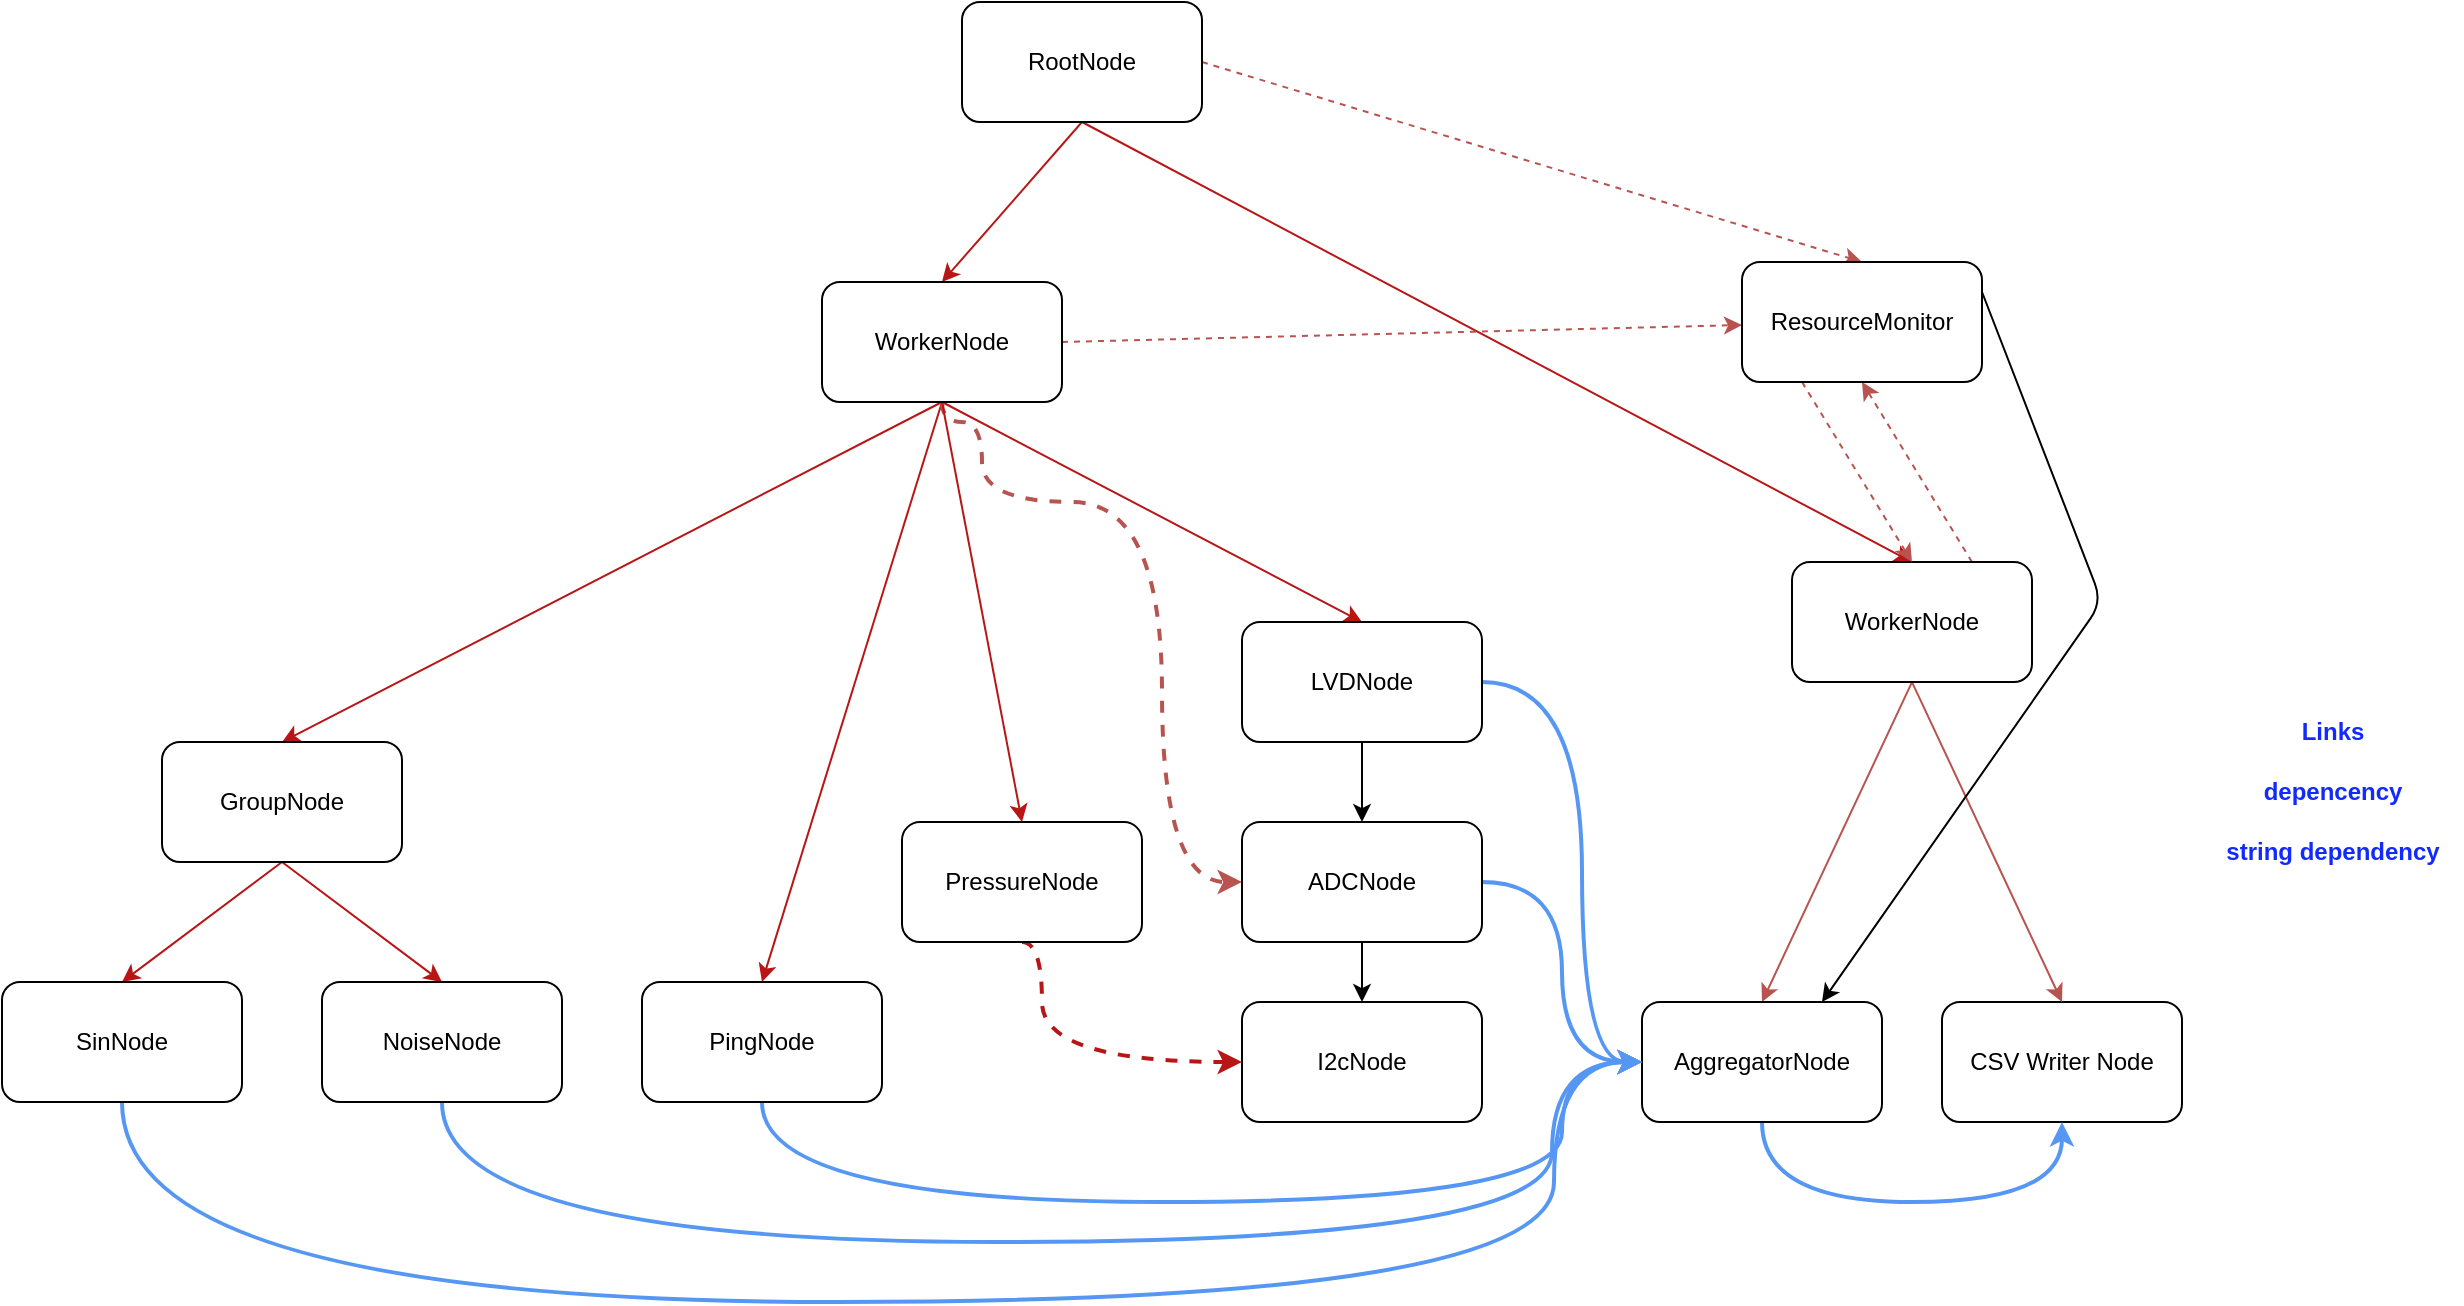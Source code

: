 <mxfile>
    <diagram id="gukxRdKKVehaGWUR0sX8" name="Page-1">
        <mxGraphModel dx="2457" dy="780" grid="1" gridSize="10" guides="1" tooltips="1" connect="1" arrows="1" fold="1" page="1" pageScale="1" pageWidth="850" pageHeight="1100" math="0" shadow="0">
            <root>
                <mxCell id="0"/>
                <mxCell id="1" parent="0"/>
                <mxCell id="20" style="edgeStyle=none;html=1;exitX=0.5;exitY=1;exitDx=0;exitDy=0;entryX=0.5;entryY=0;entryDx=0;entryDy=0;fillColor=#f8cecc;strokeColor=#B81616;" parent="1" source="2" target="3" edge="1">
                    <mxGeometry relative="1" as="geometry"/>
                </mxCell>
                <mxCell id="21" style="edgeStyle=none;html=1;exitX=0.5;exitY=1;exitDx=0;exitDy=0;entryX=0.5;entryY=0;entryDx=0;entryDy=0;fillColor=#f8cecc;strokeColor=#B81616;" parent="1" source="2" target="9" edge="1">
                    <mxGeometry relative="1" as="geometry"/>
                </mxCell>
                <mxCell id="64" style="edgeStyle=none;html=1;exitX=1;exitY=0.5;exitDx=0;exitDy=0;entryX=0.5;entryY=0;entryDx=0;entryDy=0;dashed=1;fillColor=#f8cecc;strokeColor=#b85450;" edge="1" parent="1" source="2" target="57">
                    <mxGeometry relative="1" as="geometry"/>
                </mxCell>
                <mxCell id="2" value="RootNode" style="rounded=1;whiteSpace=wrap;html=1;" parent="1" vertex="1">
                    <mxGeometry x="440" width="120" height="60" as="geometry"/>
                </mxCell>
                <mxCell id="13" style="edgeStyle=none;html=1;exitX=0.5;exitY=1;exitDx=0;exitDy=0;entryX=0.5;entryY=0;entryDx=0;entryDy=0;fillColor=#f8cecc;strokeColor=#B81616;" parent="1" source="3" target="4" edge="1">
                    <mxGeometry relative="1" as="geometry"/>
                </mxCell>
                <mxCell id="19" style="edgeStyle=none;html=1;exitX=0.5;exitY=1;exitDx=0;exitDy=0;entryX=0.5;entryY=0;entryDx=0;entryDy=0;fillColor=#f8cecc;strokeColor=#B81616;" parent="1" source="3" target="18" edge="1">
                    <mxGeometry relative="1" as="geometry"/>
                </mxCell>
                <mxCell id="29" style="edgeStyle=none;html=1;exitX=0.5;exitY=1;exitDx=0;exitDy=0;entryX=0.5;entryY=0;entryDx=0;entryDy=0;fillColor=#f8cecc;strokeColor=#B81616;" parent="1" source="3" target="27" edge="1">
                    <mxGeometry relative="1" as="geometry"/>
                </mxCell>
                <mxCell id="44" style="edgeStyle=orthogonalEdgeStyle;curved=1;html=1;exitX=0.5;exitY=1;exitDx=0;exitDy=0;entryX=0;entryY=0.5;entryDx=0;entryDy=0;strokeColor=#b85450;strokeWidth=2;fontColor=#122AFF;fillColor=#f8cecc;dashed=1;" parent="1" source="3" target="24" edge="1">
                    <mxGeometry relative="1" as="geometry">
                        <Array as="points">
                            <mxPoint x="430" y="210"/>
                            <mxPoint x="450" y="210"/>
                            <mxPoint x="450" y="250"/>
                            <mxPoint x="540" y="250"/>
                            <mxPoint x="540" y="440"/>
                        </Array>
                    </mxGeometry>
                </mxCell>
                <mxCell id="49" style="edgeStyle=none;shape=connector;rounded=1;html=1;exitX=0.5;exitY=1;exitDx=0;exitDy=0;entryX=0.5;entryY=0;entryDx=0;entryDy=0;labelBackgroundColor=default;strokeColor=#B81616;fontFamily=Helvetica;fontSize=11;fontColor=default;endArrow=classic;fillColor=#f8cecc;" parent="1" source="3" target="46" edge="1">
                    <mxGeometry relative="1" as="geometry"/>
                </mxCell>
                <mxCell id="60" style="edgeStyle=none;html=1;exitX=1;exitY=0.5;exitDx=0;exitDy=0;dashed=1;fillColor=#f8cecc;strokeColor=#b85450;" edge="1" parent="1" source="3" target="57">
                    <mxGeometry relative="1" as="geometry"/>
                </mxCell>
                <mxCell id="3" value="WorkerNode" style="rounded=1;whiteSpace=wrap;html=1;" parent="1" vertex="1">
                    <mxGeometry x="370" y="140" width="120" height="60" as="geometry"/>
                </mxCell>
                <mxCell id="14" style="edgeStyle=none;html=1;exitX=0.5;exitY=1;exitDx=0;exitDy=0;entryX=0.5;entryY=0;entryDx=0;entryDy=0;fillColor=#f8cecc;strokeColor=#B81616;" parent="1" source="4" target="5" edge="1">
                    <mxGeometry relative="1" as="geometry"/>
                </mxCell>
                <mxCell id="17" style="edgeStyle=none;html=1;exitX=0.5;exitY=1;exitDx=0;exitDy=0;entryX=0.5;entryY=0;entryDx=0;entryDy=0;fillColor=#f8cecc;strokeColor=#B81616;" parent="1" source="4" target="16" edge="1">
                    <mxGeometry relative="1" as="geometry"/>
                </mxCell>
                <mxCell id="4" value="GroupNode" style="rounded=1;whiteSpace=wrap;html=1;" parent="1" vertex="1">
                    <mxGeometry x="40" y="370" width="120" height="60" as="geometry"/>
                </mxCell>
                <mxCell id="31" style="edgeStyle=orthogonalEdgeStyle;curved=1;html=1;exitX=0.5;exitY=1;exitDx=0;exitDy=0;entryX=0;entryY=0.5;entryDx=0;entryDy=0;strokeColor=#5597F2;fillColor=#dae8fc;strokeWidth=2;" parent="1" source="5" target="10" edge="1">
                    <mxGeometry relative="1" as="geometry">
                        <Array as="points">
                            <mxPoint x="20" y="650"/>
                            <mxPoint x="736" y="650"/>
                            <mxPoint x="736" y="530"/>
                        </Array>
                    </mxGeometry>
                </mxCell>
                <mxCell id="5" value="SinNode" style="rounded=1;whiteSpace=wrap;html=1;" parent="1" vertex="1">
                    <mxGeometry x="-40" y="490" width="120" height="60" as="geometry"/>
                </mxCell>
                <mxCell id="6" value="CSV Writer Node" style="rounded=1;whiteSpace=wrap;html=1;" parent="1" vertex="1">
                    <mxGeometry x="930" y="500.03" width="120" height="60" as="geometry"/>
                </mxCell>
                <mxCell id="11" style="edgeStyle=none;html=1;exitX=0.5;exitY=1;exitDx=0;exitDy=0;entryX=0.5;entryY=0;entryDx=0;entryDy=0;fillColor=#f8cecc;strokeColor=#b85450;" parent="1" source="9" target="10" edge="1">
                    <mxGeometry relative="1" as="geometry"/>
                </mxCell>
                <mxCell id="12" style="edgeStyle=none;html=1;exitX=0.5;exitY=1;exitDx=0;exitDy=0;entryX=0.5;entryY=0;entryDx=0;entryDy=0;fillColor=#f8cecc;strokeColor=#b85450;" parent="1" source="9" target="6" edge="1">
                    <mxGeometry relative="1" as="geometry"/>
                </mxCell>
                <mxCell id="61" style="edgeStyle=none;html=1;exitX=0.75;exitY=0;exitDx=0;exitDy=0;entryX=0.5;entryY=1;entryDx=0;entryDy=0;dashed=1;fillColor=#f8cecc;strokeColor=#b85450;" edge="1" parent="1" source="9" target="57">
                    <mxGeometry relative="1" as="geometry"/>
                </mxCell>
                <mxCell id="9" value="WorkerNode" style="rounded=1;whiteSpace=wrap;html=1;" parent="1" vertex="1">
                    <mxGeometry x="855" y="280.03" width="120" height="60" as="geometry"/>
                </mxCell>
                <mxCell id="36" style="edgeStyle=orthogonalEdgeStyle;curved=1;html=1;exitX=0.5;exitY=1;exitDx=0;exitDy=0;entryX=0.5;entryY=1;entryDx=0;entryDy=0;strokeColor=#5597F2;fillColor=#dae8fc;strokeWidth=2;" parent="1" source="10" target="6" edge="1">
                    <mxGeometry relative="1" as="geometry">
                        <Array as="points">
                            <mxPoint x="840" y="600.03"/>
                            <mxPoint x="990" y="600.03"/>
                        </Array>
                    </mxGeometry>
                </mxCell>
                <mxCell id="10" value="AggregatorNode" style="rounded=1;whiteSpace=wrap;html=1;" parent="1" vertex="1">
                    <mxGeometry x="780" y="500.03" width="120" height="60" as="geometry"/>
                </mxCell>
                <mxCell id="33" style="edgeStyle=orthogonalEdgeStyle;curved=1;html=1;exitX=0.5;exitY=1;exitDx=0;exitDy=0;entryX=0;entryY=0.5;entryDx=0;entryDy=0;strokeColor=#5597F2;fillColor=#dae8fc;strokeWidth=2;" parent="1" source="16" target="10" edge="1">
                    <mxGeometry relative="1" as="geometry">
                        <Array as="points">
                            <mxPoint x="180" y="620"/>
                            <mxPoint x="735" y="620"/>
                            <mxPoint x="735" y="530"/>
                        </Array>
                    </mxGeometry>
                </mxCell>
                <mxCell id="16" value="NoiseNode" style="rounded=1;whiteSpace=wrap;html=1;" parent="1" vertex="1">
                    <mxGeometry x="120" y="490" width="120" height="60" as="geometry"/>
                </mxCell>
                <mxCell id="34" style="edgeStyle=orthogonalEdgeStyle;curved=1;html=1;exitX=0.5;exitY=1;exitDx=0;exitDy=0;strokeColor=#5597F2;fillColor=#dae8fc;strokeWidth=2;" parent="1" source="18" edge="1">
                    <mxGeometry relative="1" as="geometry">
                        <mxPoint x="780" y="530" as="targetPoint"/>
                        <Array as="points">
                            <mxPoint x="340" y="600"/>
                            <mxPoint x="740" y="600"/>
                            <mxPoint x="740" y="530"/>
                        </Array>
                    </mxGeometry>
                </mxCell>
                <mxCell id="18" value="PingNode" style="rounded=1;whiteSpace=wrap;html=1;" parent="1" vertex="1">
                    <mxGeometry x="280" y="490" width="120" height="60" as="geometry"/>
                </mxCell>
                <mxCell id="23" value="I2cNode" style="rounded=1;whiteSpace=wrap;html=1;" parent="1" vertex="1">
                    <mxGeometry x="580" y="500.03" width="120" height="60" as="geometry"/>
                </mxCell>
                <mxCell id="26" style="edgeStyle=none;html=1;exitX=0.5;exitY=1;exitDx=0;exitDy=0;entryX=0.5;entryY=0;entryDx=0;entryDy=0;" parent="1" source="24" target="23" edge="1">
                    <mxGeometry relative="1" as="geometry"/>
                </mxCell>
                <mxCell id="38" style="edgeStyle=orthogonalEdgeStyle;curved=1;html=1;exitX=1;exitY=0.5;exitDx=0;exitDy=0;entryX=0;entryY=0.5;entryDx=0;entryDy=0;strokeColor=#5597F2;strokeWidth=2;" parent="1" source="24" target="10" edge="1">
                    <mxGeometry relative="1" as="geometry"/>
                </mxCell>
                <mxCell id="24" value="ADCNode" style="rounded=1;whiteSpace=wrap;html=1;" parent="1" vertex="1">
                    <mxGeometry x="580" y="410.03" width="120" height="60" as="geometry"/>
                </mxCell>
                <mxCell id="28" style="edgeStyle=none;html=1;exitX=0.5;exitY=1;exitDx=0;exitDy=0;entryX=0.5;entryY=0;entryDx=0;entryDy=0;" parent="1" source="27" target="24" edge="1">
                    <mxGeometry relative="1" as="geometry"/>
                </mxCell>
                <mxCell id="39" style="edgeStyle=orthogonalEdgeStyle;curved=1;html=1;exitX=1;exitY=0.5;exitDx=0;exitDy=0;strokeColor=#5597F2;strokeWidth=2;entryX=0;entryY=0.5;entryDx=0;entryDy=0;" parent="1" source="27" target="10" edge="1">
                    <mxGeometry relative="1" as="geometry">
                        <mxPoint x="790" y="530" as="targetPoint"/>
                        <Array as="points">
                            <mxPoint x="750" y="340"/>
                            <mxPoint x="750" y="530"/>
                        </Array>
                    </mxGeometry>
                </mxCell>
                <mxCell id="27" value="LVDNode" style="rounded=1;whiteSpace=wrap;html=1;" parent="1" vertex="1">
                    <mxGeometry x="580" y="310.03" width="120" height="60" as="geometry"/>
                </mxCell>
                <mxCell id="40" value="&lt;font color=&quot;#122aff&quot;&gt;Links&lt;/font&gt;" style="text;html=1;align=center;verticalAlign=middle;resizable=0;points=[];autosize=1;strokeColor=none;fillColor=none;fontStyle=1" parent="1" vertex="1">
                    <mxGeometry x="1100" y="350" width="50" height="30" as="geometry"/>
                </mxCell>
                <mxCell id="42" value="&lt;font color=&quot;#122aff&quot;&gt;depencency&lt;/font&gt;" style="text;html=1;align=center;verticalAlign=middle;resizable=0;points=[];autosize=1;strokeColor=none;fillColor=none;fontStyle=1" parent="1" vertex="1">
                    <mxGeometry x="1080" y="380" width="90" height="30" as="geometry"/>
                </mxCell>
                <mxCell id="47" style="edgeStyle=orthogonalEdgeStyle;curved=1;html=1;exitX=0.5;exitY=1;exitDx=0;exitDy=0;dashed=1;strokeColor=#B81616;strokeWidth=2;fontColor=#122AFF;" parent="1" source="46" target="23" edge="1">
                    <mxGeometry relative="1" as="geometry">
                        <Array as="points">
                            <mxPoint x="480" y="470"/>
                            <mxPoint x="480" y="530"/>
                        </Array>
                    </mxGeometry>
                </mxCell>
                <mxCell id="46" value="PressureNode" style="rounded=1;whiteSpace=wrap;html=1;" parent="1" vertex="1">
                    <mxGeometry x="410" y="410.03" width="120" height="60" as="geometry"/>
                </mxCell>
                <mxCell id="50" value="&lt;font color=&quot;#122aff&quot;&gt;string dependency&lt;/font&gt;" style="text;html=1;align=center;verticalAlign=middle;resizable=0;points=[];autosize=1;strokeColor=none;fillColor=none;fontStyle=1" parent="1" vertex="1">
                    <mxGeometry x="1060" y="410.03" width="130" height="30" as="geometry"/>
                </mxCell>
                <mxCell id="63" style="edgeStyle=none;html=1;exitX=0.25;exitY=1;exitDx=0;exitDy=0;entryX=0.5;entryY=0;entryDx=0;entryDy=0;dashed=1;fillColor=#f8cecc;strokeColor=#b85450;" edge="1" parent="1" source="57" target="9">
                    <mxGeometry relative="1" as="geometry"/>
                </mxCell>
                <mxCell id="65" style="edgeStyle=none;html=1;exitX=1;exitY=0.25;exitDx=0;exitDy=0;entryX=0.75;entryY=0;entryDx=0;entryDy=0;" edge="1" parent="1" source="57" target="10">
                    <mxGeometry relative="1" as="geometry">
                        <Array as="points">
                            <mxPoint x="1010" y="300"/>
                        </Array>
                    </mxGeometry>
                </mxCell>
                <mxCell id="57" value="ResourceMonitor" style="rounded=1;whiteSpace=wrap;html=1;" vertex="1" parent="1">
                    <mxGeometry x="830" y="130.0" width="120" height="60" as="geometry"/>
                </mxCell>
            </root>
        </mxGraphModel>
    </diagram>
</mxfile>